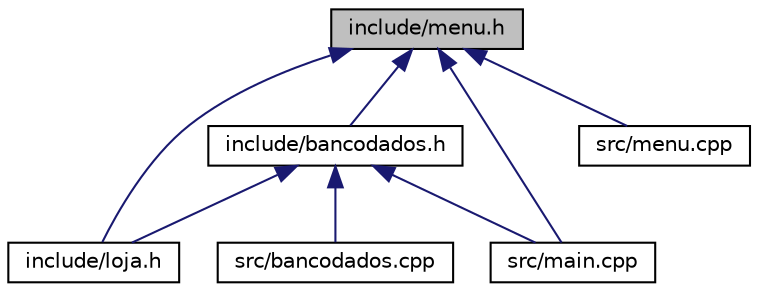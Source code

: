 digraph "include/menu.h"
{
  edge [fontname="Helvetica",fontsize="10",labelfontname="Helvetica",labelfontsize="10"];
  node [fontname="Helvetica",fontsize="10",shape=record];
  Node1 [label="include/menu.h",height=0.2,width=0.4,color="black", fillcolor="grey75", style="filled" fontcolor="black"];
  Node1 -> Node2 [dir="back",color="midnightblue",fontsize="10",style="solid",fontname="Helvetica"];
  Node2 [label="include/bancodados.h",height=0.2,width=0.4,color="black", fillcolor="white", style="filled",URL="$bancodados_8h.html",tooltip="Arquivo de cabeçalho com a definição de funções para o controle dos dados. "];
  Node2 -> Node3 [dir="back",color="midnightblue",fontsize="10",style="solid",fontname="Helvetica"];
  Node3 [label="include/loja.h",height=0.2,width=0.4,color="black", fillcolor="white", style="filled",URL="$loja_8h_source.html"];
  Node2 -> Node4 [dir="back",color="midnightblue",fontsize="10",style="solid",fontname="Helvetica"];
  Node4 [label="src/bancodados.cpp",height=0.2,width=0.4,color="black", fillcolor="white", style="filled",URL="$bancodados_8cpp.html",tooltip="Arquivo de corpo com a definição de funções para o controle dos dados. "];
  Node2 -> Node5 [dir="back",color="midnightblue",fontsize="10",style="solid",fontname="Helvetica"];
  Node5 [label="src/main.cpp",height=0.2,width=0.4,color="black", fillcolor="white", style="filled",URL="$main_8cpp.html",tooltip="Arquivo fonte para execução do projeto. "];
  Node1 -> Node3 [dir="back",color="midnightblue",fontsize="10",style="solid",fontname="Helvetica"];
  Node1 -> Node5 [dir="back",color="midnightblue",fontsize="10",style="solid",fontname="Helvetica"];
  Node1 -> Node6 [dir="back",color="midnightblue",fontsize="10",style="solid",fontname="Helvetica"];
  Node6 [label="src/menu.cpp",height=0.2,width=0.4,color="black", fillcolor="white", style="filled",URL="$menu_8cpp.html",tooltip="Arquivo de corpo com a definição de funções para o menu. "];
}
